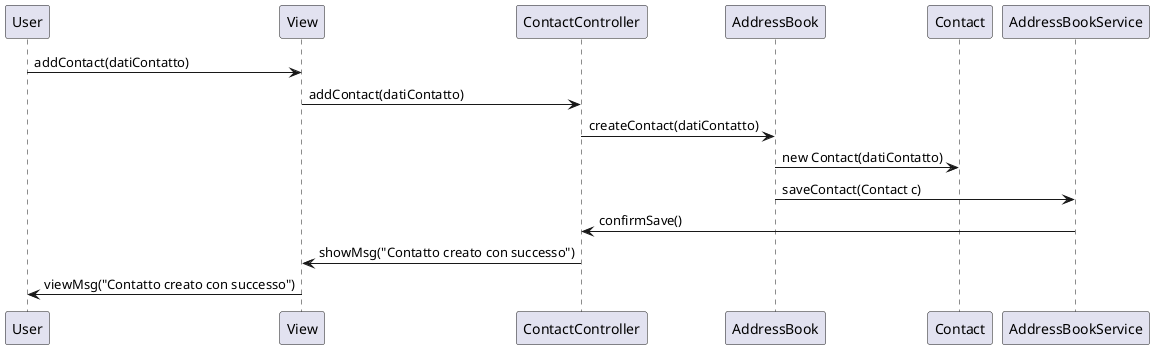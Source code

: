 @startuml
User  -> View: addContact(datiContatto)
View   -> ContactController: addContact(datiContatto)
ContactController -> AddressBook: createContact(datiContatto)
AddressBook -> Contact: new Contact(datiContatto)
AddressBook -> AddressBookService: saveContact(Contact c)
AddressBookService -> ContactController: confirmSave()
ContactController -> View: showMsg("Contatto creato con successo")
View -> User: viewMsg("Contatto creato con successo")

@enduml
